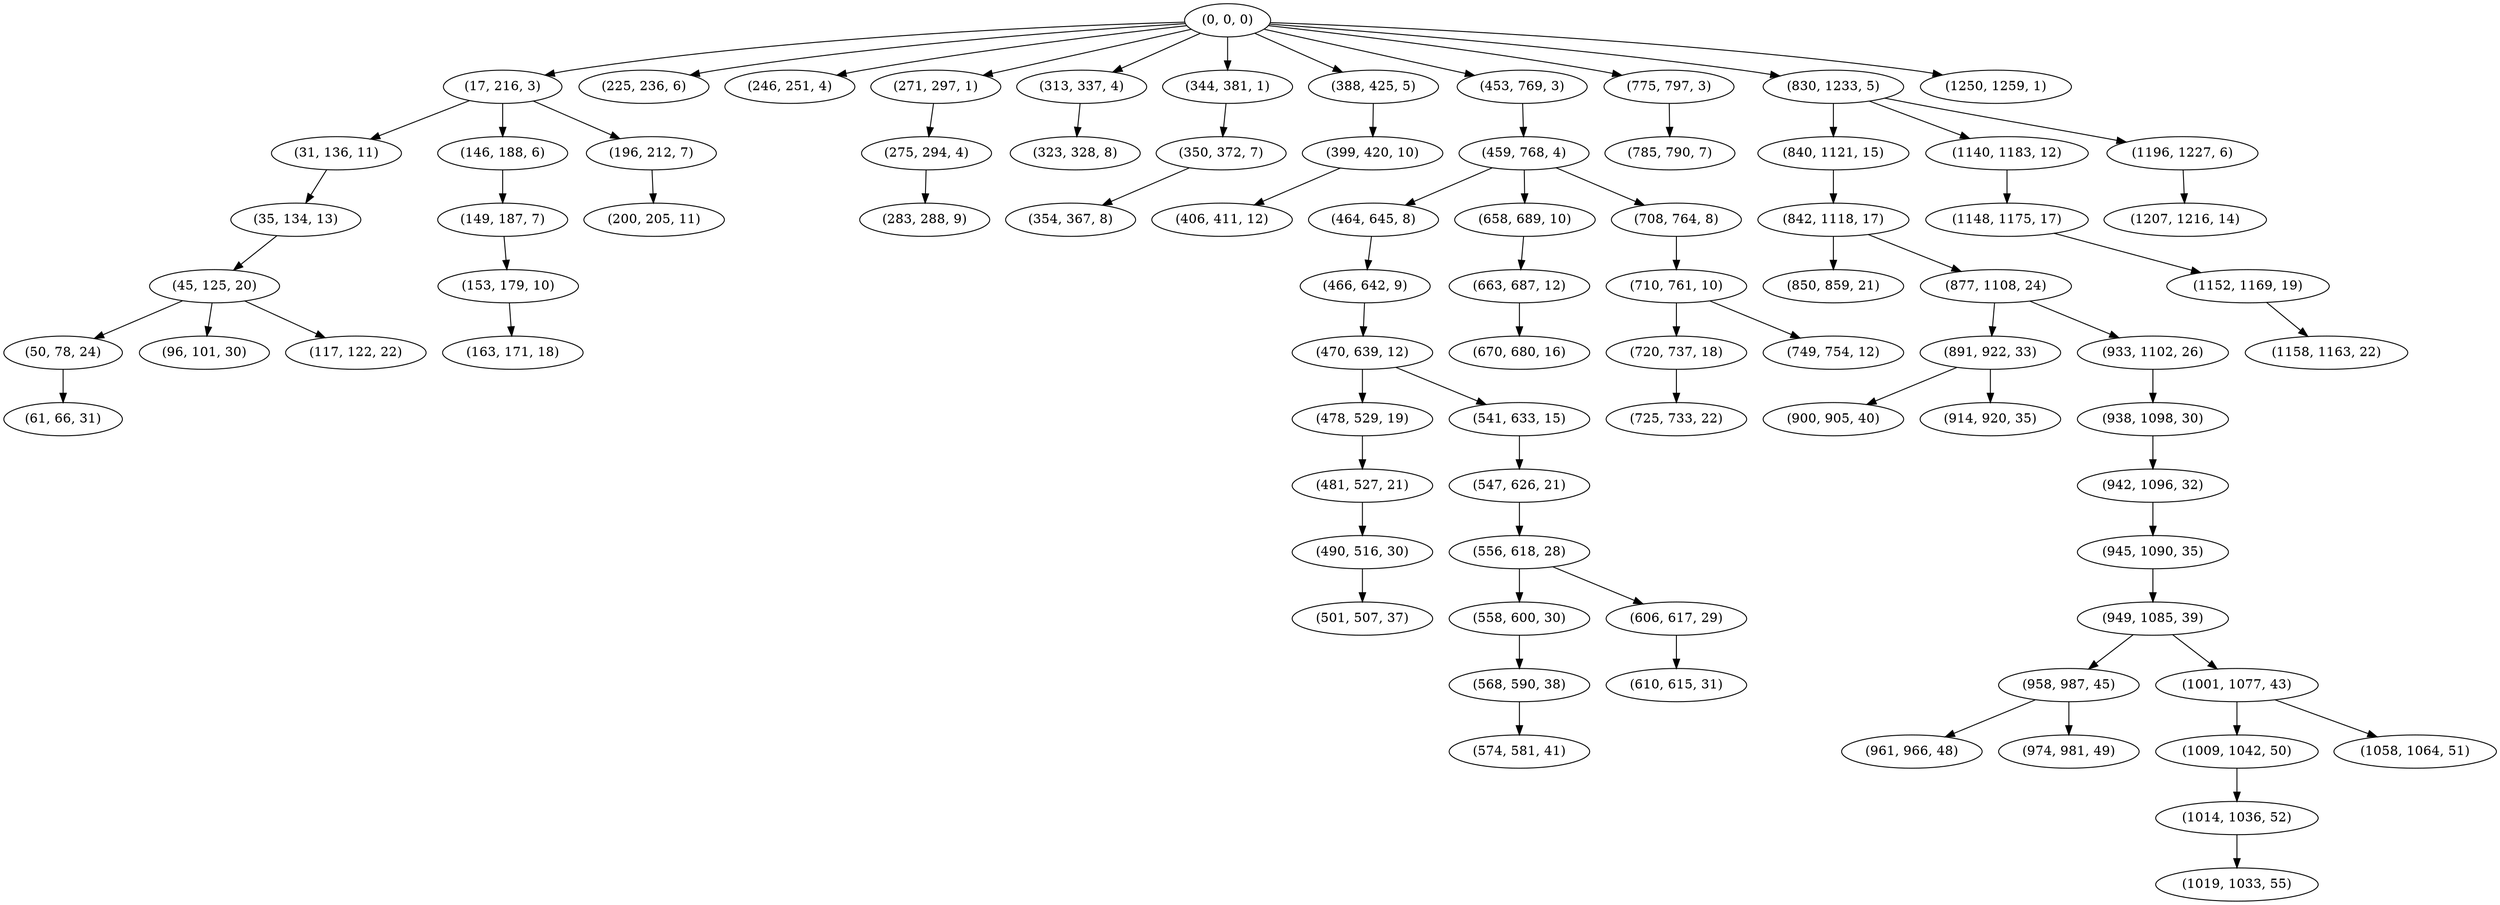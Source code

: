 digraph tree {
    "(0, 0, 0)";
    "(17, 216, 3)";
    "(31, 136, 11)";
    "(35, 134, 13)";
    "(45, 125, 20)";
    "(50, 78, 24)";
    "(61, 66, 31)";
    "(96, 101, 30)";
    "(117, 122, 22)";
    "(146, 188, 6)";
    "(149, 187, 7)";
    "(153, 179, 10)";
    "(163, 171, 18)";
    "(196, 212, 7)";
    "(200, 205, 11)";
    "(225, 236, 6)";
    "(246, 251, 4)";
    "(271, 297, 1)";
    "(275, 294, 4)";
    "(283, 288, 9)";
    "(313, 337, 4)";
    "(323, 328, 8)";
    "(344, 381, 1)";
    "(350, 372, 7)";
    "(354, 367, 8)";
    "(388, 425, 5)";
    "(399, 420, 10)";
    "(406, 411, 12)";
    "(453, 769, 3)";
    "(459, 768, 4)";
    "(464, 645, 8)";
    "(466, 642, 9)";
    "(470, 639, 12)";
    "(478, 529, 19)";
    "(481, 527, 21)";
    "(490, 516, 30)";
    "(501, 507, 37)";
    "(541, 633, 15)";
    "(547, 626, 21)";
    "(556, 618, 28)";
    "(558, 600, 30)";
    "(568, 590, 38)";
    "(574, 581, 41)";
    "(606, 617, 29)";
    "(610, 615, 31)";
    "(658, 689, 10)";
    "(663, 687, 12)";
    "(670, 680, 16)";
    "(708, 764, 8)";
    "(710, 761, 10)";
    "(720, 737, 18)";
    "(725, 733, 22)";
    "(749, 754, 12)";
    "(775, 797, 3)";
    "(785, 790, 7)";
    "(830, 1233, 5)";
    "(840, 1121, 15)";
    "(842, 1118, 17)";
    "(850, 859, 21)";
    "(877, 1108, 24)";
    "(891, 922, 33)";
    "(900, 905, 40)";
    "(914, 920, 35)";
    "(933, 1102, 26)";
    "(938, 1098, 30)";
    "(942, 1096, 32)";
    "(945, 1090, 35)";
    "(949, 1085, 39)";
    "(958, 987, 45)";
    "(961, 966, 48)";
    "(974, 981, 49)";
    "(1001, 1077, 43)";
    "(1009, 1042, 50)";
    "(1014, 1036, 52)";
    "(1019, 1033, 55)";
    "(1058, 1064, 51)";
    "(1140, 1183, 12)";
    "(1148, 1175, 17)";
    "(1152, 1169, 19)";
    "(1158, 1163, 22)";
    "(1196, 1227, 6)";
    "(1207, 1216, 14)";
    "(1250, 1259, 1)";
    "(0, 0, 0)" -> "(17, 216, 3)";
    "(0, 0, 0)" -> "(225, 236, 6)";
    "(0, 0, 0)" -> "(246, 251, 4)";
    "(0, 0, 0)" -> "(271, 297, 1)";
    "(0, 0, 0)" -> "(313, 337, 4)";
    "(0, 0, 0)" -> "(344, 381, 1)";
    "(0, 0, 0)" -> "(388, 425, 5)";
    "(0, 0, 0)" -> "(453, 769, 3)";
    "(0, 0, 0)" -> "(775, 797, 3)";
    "(0, 0, 0)" -> "(830, 1233, 5)";
    "(0, 0, 0)" -> "(1250, 1259, 1)";
    "(17, 216, 3)" -> "(31, 136, 11)";
    "(17, 216, 3)" -> "(146, 188, 6)";
    "(17, 216, 3)" -> "(196, 212, 7)";
    "(31, 136, 11)" -> "(35, 134, 13)";
    "(35, 134, 13)" -> "(45, 125, 20)";
    "(45, 125, 20)" -> "(50, 78, 24)";
    "(45, 125, 20)" -> "(96, 101, 30)";
    "(45, 125, 20)" -> "(117, 122, 22)";
    "(50, 78, 24)" -> "(61, 66, 31)";
    "(146, 188, 6)" -> "(149, 187, 7)";
    "(149, 187, 7)" -> "(153, 179, 10)";
    "(153, 179, 10)" -> "(163, 171, 18)";
    "(196, 212, 7)" -> "(200, 205, 11)";
    "(271, 297, 1)" -> "(275, 294, 4)";
    "(275, 294, 4)" -> "(283, 288, 9)";
    "(313, 337, 4)" -> "(323, 328, 8)";
    "(344, 381, 1)" -> "(350, 372, 7)";
    "(350, 372, 7)" -> "(354, 367, 8)";
    "(388, 425, 5)" -> "(399, 420, 10)";
    "(399, 420, 10)" -> "(406, 411, 12)";
    "(453, 769, 3)" -> "(459, 768, 4)";
    "(459, 768, 4)" -> "(464, 645, 8)";
    "(459, 768, 4)" -> "(658, 689, 10)";
    "(459, 768, 4)" -> "(708, 764, 8)";
    "(464, 645, 8)" -> "(466, 642, 9)";
    "(466, 642, 9)" -> "(470, 639, 12)";
    "(470, 639, 12)" -> "(478, 529, 19)";
    "(470, 639, 12)" -> "(541, 633, 15)";
    "(478, 529, 19)" -> "(481, 527, 21)";
    "(481, 527, 21)" -> "(490, 516, 30)";
    "(490, 516, 30)" -> "(501, 507, 37)";
    "(541, 633, 15)" -> "(547, 626, 21)";
    "(547, 626, 21)" -> "(556, 618, 28)";
    "(556, 618, 28)" -> "(558, 600, 30)";
    "(556, 618, 28)" -> "(606, 617, 29)";
    "(558, 600, 30)" -> "(568, 590, 38)";
    "(568, 590, 38)" -> "(574, 581, 41)";
    "(606, 617, 29)" -> "(610, 615, 31)";
    "(658, 689, 10)" -> "(663, 687, 12)";
    "(663, 687, 12)" -> "(670, 680, 16)";
    "(708, 764, 8)" -> "(710, 761, 10)";
    "(710, 761, 10)" -> "(720, 737, 18)";
    "(710, 761, 10)" -> "(749, 754, 12)";
    "(720, 737, 18)" -> "(725, 733, 22)";
    "(775, 797, 3)" -> "(785, 790, 7)";
    "(830, 1233, 5)" -> "(840, 1121, 15)";
    "(830, 1233, 5)" -> "(1140, 1183, 12)";
    "(830, 1233, 5)" -> "(1196, 1227, 6)";
    "(840, 1121, 15)" -> "(842, 1118, 17)";
    "(842, 1118, 17)" -> "(850, 859, 21)";
    "(842, 1118, 17)" -> "(877, 1108, 24)";
    "(877, 1108, 24)" -> "(891, 922, 33)";
    "(877, 1108, 24)" -> "(933, 1102, 26)";
    "(891, 922, 33)" -> "(900, 905, 40)";
    "(891, 922, 33)" -> "(914, 920, 35)";
    "(933, 1102, 26)" -> "(938, 1098, 30)";
    "(938, 1098, 30)" -> "(942, 1096, 32)";
    "(942, 1096, 32)" -> "(945, 1090, 35)";
    "(945, 1090, 35)" -> "(949, 1085, 39)";
    "(949, 1085, 39)" -> "(958, 987, 45)";
    "(949, 1085, 39)" -> "(1001, 1077, 43)";
    "(958, 987, 45)" -> "(961, 966, 48)";
    "(958, 987, 45)" -> "(974, 981, 49)";
    "(1001, 1077, 43)" -> "(1009, 1042, 50)";
    "(1001, 1077, 43)" -> "(1058, 1064, 51)";
    "(1009, 1042, 50)" -> "(1014, 1036, 52)";
    "(1014, 1036, 52)" -> "(1019, 1033, 55)";
    "(1140, 1183, 12)" -> "(1148, 1175, 17)";
    "(1148, 1175, 17)" -> "(1152, 1169, 19)";
    "(1152, 1169, 19)" -> "(1158, 1163, 22)";
    "(1196, 1227, 6)" -> "(1207, 1216, 14)";
}
